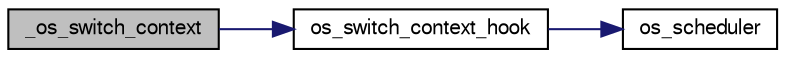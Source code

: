 digraph G
{
  edge [fontname="FreeSans",fontsize="10",labelfontname="FreeSans",labelfontsize="10"];
  node [fontname="FreeSans",fontsize="10",shape=record];
  rankdir=LR;
  Node1 [label="_os_switch_context",height=0.2,width=0.4,color="black", fillcolor="grey75", style="filled" fontcolor="black"];
  Node1 -> Node2 [color="midnightblue",fontsize="10",style="solid",fontname="FreeSans"];
  Node2 [label="os_switch_context_hook",height=0.2,width=0.4,color="black", fillcolor="white", style="filled",URL="$group__os__port__group.html#gab74d8096f9ac6e91cac465212f953f5f",tooltip="This function must be called inside the os_switch_context function in order to switch process context..."];
  Node2 -> Node3 [color="midnightblue",fontsize="10",style="solid",fontname="FreeSans"];
  Node3 [label="os_scheduler",height=0.2,width=0.4,color="black", fillcolor="white", style="filled",URL="$os__core_8c.html#a20076b02ccddcff5a14e46779c909b7b",tooltip="This function will define the rules to change the task."];
}
